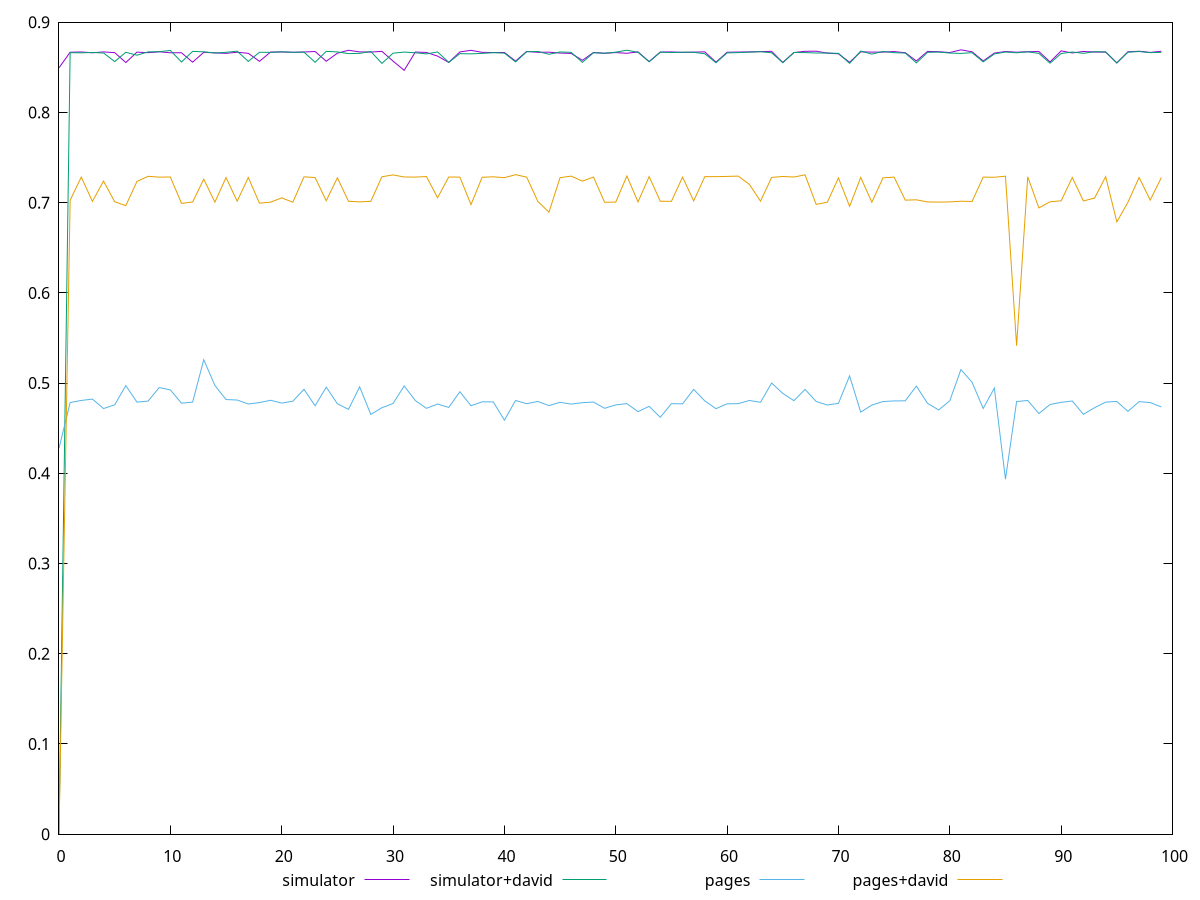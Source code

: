 $_0 <<EOF
0.849523880318083
0.8668090809243215
0.8671247047482825
0.8662030706417458
0.8671475789312931
0.8663891897843277
0.8554033326145257
0.8669326291768197
0.8663239167365278
0.8673252925061253
0.8661924457959632
0.8662453048314582
0.8557687365160213
0.8667302657849751
0.8661324351391241
0.8655773424330743
0.8668087470309096
0.8656250071280815
0.8567200988659068
0.8669978345821129
0.8671631521443518
0.8667861180812143
0.8670570708426734
0.8676246903675152
0.8568146409768184
0.8657516769661383
0.8689794563832318
0.8671847241117525
0.8669791503862467
0.8678207659122313
0.8569430747491034
0.8467678670242051
0.8670355593503397
0.8665773774853419
0.8625237168824035
0.8554857097014441
0.8671371054011925
0.8689356518637655
0.8667048046893013
0.8664703833333129
0.866543363931448
0.8569996888739417
0.8676641204525941
0.8667526056588418
0.866873357992683
0.8658977157473786
0.8654889577800209
0.8578288929260478
0.8665218381024125
0.8656407424210293
0.8664305885220263
0.8656427207871625
0.867188017217704
0.8564064510597668
0.8669658597639501
0.8671707145853211
0.8666527680302373
0.8669467939284826
0.8672242505344494
0.8557692216501306
0.8668152938386957
0.8670220842430852
0.8671689093470052
0.8674955679029626
0.8678088008865388
0.8554243622381612
0.8665050698956996
0.8678492952109536
0.8679645498397117
0.8658482013921811
0.8650835365313846
0.8556513831013729
0.8672674601763455
0.8669376733540033
0.8669520960343345
0.8675573427139905
0.8662785347334743
0.8571537677257686
0.8677323193079066
0.867388395239725
0.8664788045133766
0.8694655264956442
0.8673123257180442
0.8571180859636356
0.865863974904377
0.8676143606856201
0.8668467068808287
0.8673828705193933
0.8675921641414006
0.8560616665650775
0.8682774410765548
0.8660349131416426
0.8676427680721044
0.8670489032489271
0.8670117169339049
0.8549569496965189
0.8672898395436006
0.8679163095428066
0.8665956707880633
0.8679499365696515
EOF
$_1 <<EOF
0
0.866312241314168
0.8661515045902203
0.8665636095179162
0.8659828475617214
0.856465123182308
0.8667584231729032
0.8635314520716613
0.8672044919876183
0.8673865668323737
0.8688027545724212
0.8559629730579276
0.8677535227560947
0.8672898095637497
0.8659695071273432
0.8667146500586349
0.8680183080222765
0.8566479402467059
0.8667116142733802
0.8666882465263426
0.8672332062953937
0.8667266945758701
0.8668875476164333
0.8556814092659881
0.8677786770555335
0.867144900248361
0.8652865961563133
0.8655570852585095
0.8676815217304572
0.8544524263466173
0.8657758124763997
0.8669640449747407
0.8662137291224978
0.8649458324048342
0.8671474172491053
0.8556080939293085
0.865252335732458
0.865000085408893
0.8655041695180504
0.8663013985746426
0.8658281150517844
0.8561004739593576
0.8673841539564502
0.8676580767891678
0.8645426669921048
0.8671043857240375
0.8666801564428032
0.8555940575105015
0.8662037988915355
0.8657572038186623
0.8668729954144324
0.8690753673953064
0.8667456649676104
0.8562412244289622
0.8669239825771363
0.8664677531860859
0.866825044706873
0.8667238751320744
0.865083068455305
0.8551666224971776
0.8661006006982113
0.8663823311411304
0.8669185075131203
0.8673812765837813
0.8662131350992126
0.8552585187578934
0.8665019011357158
0.8664413143994522
0.8659388041288891
0.8658945082428563
0.8655600735818889
0.8545013641469769
0.8681407427580077
0.8647491837674797
0.8676794642482811
0.8663238443490124
0.865897759223274
0.8550002491751895
0.8666784348934669
0.866985974371228
0.8658842294039468
0.8655089007464527
0.866312711409722
0.8561202516486988
0.8649252587164797
0.8670349475330766
0.86619691254975
0.8672436996460988
0.865547430094657
0.8546734489884851
0.8654122826285858
0.8670515869466281
0.8655992921275533
0.8674041726839933
0.8670563011130668
0.8549364124282595
0.8668530396526937
0.8676008488617871
0.8663566692388924
0.8666794709444977
EOF
$_2 <<EOF
0.42778358136632255
0.47844944693267727
0.48077867184811973
0.48230317184566834
0.4717918300154723
0.4759232017732183
0.4971994940159357
0.47896088663948944
0.4800635654498419
0.49505145171088283
0.49248348531261427
0.47775746299561367
0.4789376194570603
0.5259242147995541
0.4974474300542767
0.4817629396780974
0.48125855237784604
0.47682277560338415
0.47840622134058153
0.4809767618966256
0.4778746813011848
0.479941905231934
0.4931712678785742
0.47485869054106145
0.49548719449417783
0.4771490395057013
0.47092676709637665
0.4958773245275963
0.4652627392102526
0.4726969062553705
0.47739787640366776
0.4968467919870255
0.48067037948231545
0.4720448299866512
0.4767995316754732
0.4730420121840978
0.4904267726303225
0.47494008047722375
0.4792500105441802
0.4791759666342335
0.45889387522470815
0.4807631850473078
0.47716053346527604
0.479649766034429
0.475094108519265
0.47868055263710474
0.47674034087742795
0.4782834005799522
0.4790035891449779
0.4720730623311218
0.4758339618896148
0.4772560874556446
0.4683966211828908
0.47425568286773917
0.4621412159193147
0.47720278498771584
0.47701839769137455
0.4930608332199008
0.4802563900073211
0.4716558437941773
0.4770292974710966
0.4772228074808612
0.4807388834637768
0.4787525834274937
0.5000905454827895
0.4886016740789942
0.48054569530356345
0.49301193747650734
0.47967314151331825
0.47571826241687115
0.47755480427183117
0.5080304966534054
0.4678564366122673
0.47566202567366855
0.47955966420422086
0.4802809049685085
0.48033833556182515
0.49668193397064686
0.4775908133878795
0.4702349523841443
0.4804720716263607
0.5150610501590894
0.5008973632076575
0.4719263885533679
0.49453215323825483
0.39344592549683144
0.4795433382293346
0.48076849825918955
0.4662837910916919
0.47626114131528247
0.47866672569946195
0.4801628773028815
0.46535470674108853
0.47276581557684755
0.478909492886266
0.47969508992117194
0.46860176897800954
0.47948815006583273
0.47841165165670946
0.4735798327410634
EOF
$_3 <<EOF
0
0.7027213967904719
0.7284273048339485
0.7014325851901443
0.7239825526376066
0.7010344205293303
0.6967594679876927
0.7235382595664046
0.7292591795028356
0.7283538611190817
0.7284800145646066
0.6992937290442315
0.7007673946313864
0.7260782307021052
0.7006165868648044
0.7278894248717581
0.7016552551496157
0.7279233912632392
0.6994841206366645
0.7006179935619639
0.7053453010115718
0.7005215083945803
0.728684178597766
0.7278510328841348
0.7021749725608504
0.727619532367507
0.7015775658269985
0.7009157334826958
0.7015183392927032
0.7287975996547708
0.7308048049796514
0.7285215089269501
0.728394312884944
0.7289796718191627
0.7055181480831927
0.7284604833059143
0.7283896149612129
0.6978506342736527
0.7282030482032007
0.7287116749417804
0.7277405482531275
0.7310928965507847
0.7283483782612835
0.7014369177956253
0.6894237799737727
0.7277771425048517
0.7295107431170014
0.7238740692949195
0.7284376119786306
0.7004912936078839
0.7006799822340569
0.7296056809913415
0.700853102510403
0.7289318958481111
0.7016153057527704
0.7015510689930299
0.7283711053480825
0.702011189659451
0.7289399150621879
0.7288718955783058
0.729143115112693
0.7295040209578799
0.7203014417725407
0.7016805711892509
0.7280211727563243
0.729059960144847
0.7284695446497577
0.7308685166575627
0.6981597651519436
0.7005361524673591
0.7274649193816866
0.6959725854940763
0.7280017678198327
0.7005195345837815
0.7275235398728355
0.7283672031007355
0.7028592401768785
0.7031947057329394
0.7008935255499976
0.7006720042647173
0.7008612890782993
0.7016286111079286
0.7013601563702565
0.7284001808704919
0.7282046634325998
0.7293850717071776
0.5414080406272
0.7287725753025291
0.6941900560232007
0.7009909096363189
0.7021136899528473
0.7279231641483908
0.7019605756182927
0.7051133902874591
0.7288985108132837
0.6787199609958072
0.7004813797639844
0.7279467611246726
0.702924238762164
0.7279028556597353
EOF
set key outside below
set terminal svg
plot $_0 with line title "simulator", $_1 with line title "simulator+david", $_2 with line title "pages", $_3 with line title "pages+david",